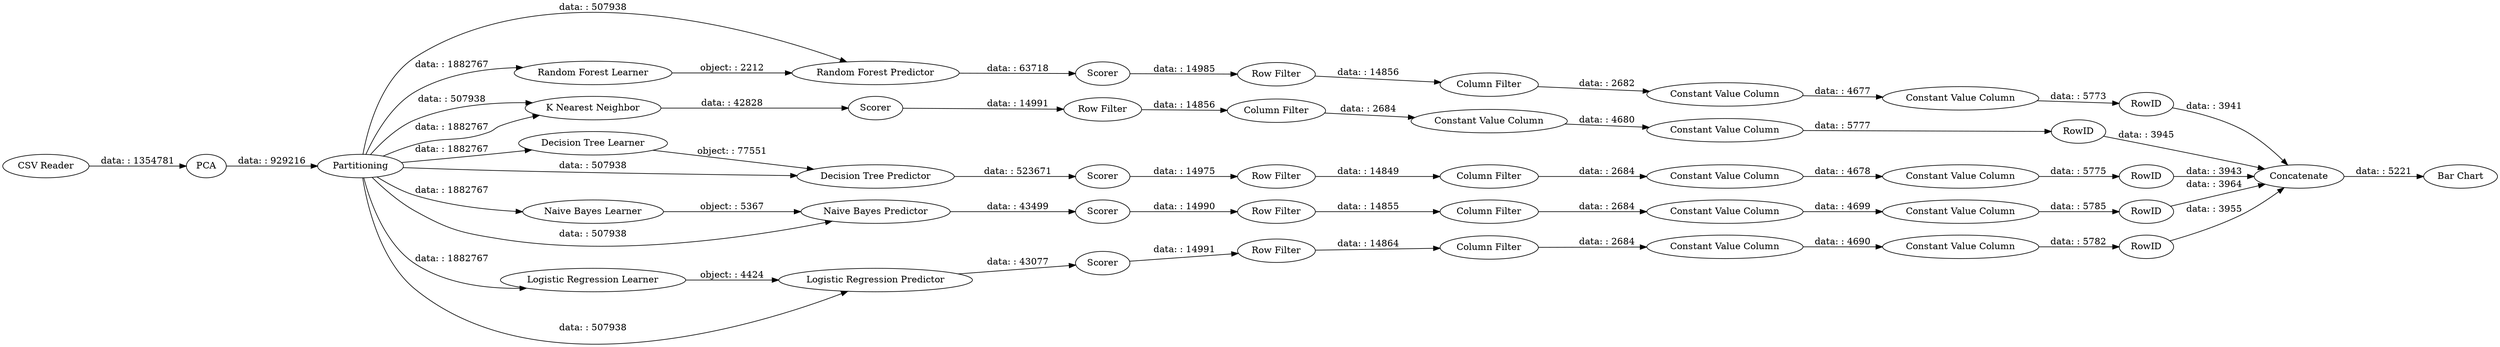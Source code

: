 digraph {
	"-9034904645102078584_18" [label=RowID]
	"-3233724282570842841_9" [label=PCA]
	"-3233724282570842841_6" [label="Random Forest Learner"]
	"-3233724282570842841_12" [label=Scorer]
	"-9034904645102078584_14" [label="Row Filter"]
	"-3233724282570842841_5" [label="Random Forest Predictor"]
	"-9034904645102078584_49" [label="Constant Value Column"]
	"-3233724282570842841_10" [label="Decision Tree Learner"]
	"-3233724282570842841_2" [label=Partitioning]
	"-8040609739986213820_37" [label="Constant Value Column"]
	"-8166721758220105006_45" [label="Constant Value Column"]
	"-8040609739986213820_38" [label="Constant Value Column"]
	"-8166721758220105006_47" [label="Column Filter"]
	"-3233724282570842841_22" [label="Naive Bayes Predictor"]
	"-3233724282570842841_1" [label="CSV Reader"]
	"-3233724282570842841_19" [label=Scorer]
	"-9034904645102078584_51" [label="Column Filter"]
	"-3233724282570842841_36" [label="Bar Chart"]
	"-8826101463201287476_41" [label="Constant Value Column"]
	"-9034904645102078584_50" [label="Constant Value Column"]
	"-3233724282570842841_16" [label="Logistic Regression Learner"]
	"-8826101463201287476_14" [label="Row Filter"]
	"-8040609739986213820_18" [label=RowID]
	"-3233724282570842841_20" [label="K Nearest Neighbor"]
	"-8040609739986213820_14" [label="Row Filter"]
	"-8166721758220105006_18" [label=RowID]
	"-8826101463201287476_43" [label="Column Filter"]
	"-9177418805146454160_54" [label="Constant Value Column"]
	"-8166721758220105006_46" [label="Constant Value Column"]
	"-8166721758220105006_14" [label="Row Filter"]
	"-9177418805146454160_53" [label="Constant Value Column"]
	"-3233724282570842841_8" [label=Scorer]
	"-8826101463201287476_18" [label=RowID]
	"-3233724282570842841_23" [label=Scorer]
	"-8826101463201287476_42" [label="Constant Value Column"]
	"-3233724282570842841_15" [label=Scorer]
	"-3233724282570842841_30" [label=Concatenate]
	"-3233724282570842841_17" [label="Logistic Regression Predictor"]
	"-8040609739986213820_39" [label="Column Filter"]
	"-9177418805146454160_18" [label=RowID]
	"-3233724282570842841_21" [label="Naive Bayes Learner"]
	"-9177418805146454160_14" [label="Row Filter"]
	"-9177418805146454160_55" [label="Column Filter"]
	"-3233724282570842841_11" [label="Decision Tree Predictor"]
	"-8166721758220105006_45" -> "-8166721758220105006_46" [label="data: : 4690"]
	"-3233724282570842841_20" -> "-3233724282570842841_19" [label="data: : 42828"]
	"-9177418805146454160_18" -> "-3233724282570842841_30" [label="data: : 3964"]
	"-3233724282570842841_6" -> "-3233724282570842841_5" [label="object: : 2212"]
	"-3233724282570842841_2" -> "-3233724282570842841_17" [label="data: : 507938"]
	"-8040609739986213820_37" -> "-8040609739986213820_38" [label="data: : 4678"]
	"-3233724282570842841_11" -> "-3233724282570842841_12" [label="data: : 523671"]
	"-8826101463201287476_41" -> "-8826101463201287476_42" [label="data: : 4677"]
	"-3233724282570842841_19" -> "-9034904645102078584_14" [label="data: : 14991"]
	"-8166721758220105006_47" -> "-8166721758220105006_45" [label="data: : 2684"]
	"-9177418805146454160_53" -> "-9177418805146454160_54" [label="data: : 4699"]
	"-3233724282570842841_5" -> "-3233724282570842841_8" [label="data: : 63718"]
	"-9034904645102078584_50" -> "-9034904645102078584_18" [label="data: : 5777"]
	"-3233724282570842841_2" -> "-3233724282570842841_21" [label="data: : 1882767"]
	"-3233724282570842841_1" -> "-3233724282570842841_9" [label="data: : 1354781"]
	"-3233724282570842841_21" -> "-3233724282570842841_22" [label="object: : 5367"]
	"-3233724282570842841_30" -> "-3233724282570842841_36" [label="data: : 5221"]
	"-3233724282570842841_2" -> "-3233724282570842841_20" [label="data: : 507938"]
	"-3233724282570842841_8" -> "-8826101463201287476_14" [label="data: : 14985"]
	"-9034904645102078584_14" -> "-9034904645102078584_51" [label="data: : 14856"]
	"-8166721758220105006_14" -> "-8166721758220105006_47" [label="data: : 14864"]
	"-3233724282570842841_2" -> "-3233724282570842841_10" [label="data: : 1882767"]
	"-3233724282570842841_15" -> "-8166721758220105006_14" [label="data: : 14991"]
	"-9177418805146454160_54" -> "-9177418805146454160_18" [label="data: : 5785"]
	"-3233724282570842841_2" -> "-3233724282570842841_5" [label="data: : 507938"]
	"-3233724282570842841_2" -> "-3233724282570842841_11" [label="data: : 507938"]
	"-9034904645102078584_18" -> "-3233724282570842841_30" [label="data: : 3945"]
	"-3233724282570842841_2" -> "-3233724282570842841_6" [label="data: : 1882767"]
	"-3233724282570842841_22" -> "-3233724282570842841_23" [label="data: : 43499"]
	"-8826101463201287476_43" -> "-8826101463201287476_41" [label="data: : 2682"]
	"-8040609739986213820_38" -> "-8040609739986213820_18" [label="data: : 5775"]
	"-8040609739986213820_39" -> "-8040609739986213820_37" [label="data: : 2684"]
	"-8166721758220105006_18" -> "-3233724282570842841_30" [label="data: : 3955"]
	"-3233724282570842841_12" -> "-8040609739986213820_14" [label="data: : 14975"]
	"-9034904645102078584_51" -> "-9034904645102078584_49" [label="data: : 2684"]
	"-3233724282570842841_16" -> "-3233724282570842841_17" [label="object: : 4424"]
	"-8166721758220105006_46" -> "-8166721758220105006_18" [label="data: : 5782"]
	"-3233724282570842841_23" -> "-9177418805146454160_14" [label="data: : 14990"]
	"-9177418805146454160_14" -> "-9177418805146454160_55" [label="data: : 14855"]
	"-9177418805146454160_55" -> "-9177418805146454160_53" [label="data: : 2684"]
	"-3233724282570842841_9" -> "-3233724282570842841_2" [label="data: : 929216"]
	"-3233724282570842841_2" -> "-3233724282570842841_16" [label="data: : 1882767"]
	"-8826101463201287476_42" -> "-8826101463201287476_18" [label="data: : 5773"]
	"-3233724282570842841_2" -> "-3233724282570842841_20" [label="data: : 1882767"]
	"-3233724282570842841_2" -> "-3233724282570842841_22" [label="data: : 507938"]
	"-3233724282570842841_17" -> "-3233724282570842841_15" [label="data: : 43077"]
	"-8826101463201287476_18" -> "-3233724282570842841_30" [label="data: : 3941"]
	"-8040609739986213820_14" -> "-8040609739986213820_39" [label="data: : 14849"]
	"-9034904645102078584_49" -> "-9034904645102078584_50" [label="data: : 4680"]
	"-8040609739986213820_18" -> "-3233724282570842841_30" [label="data: : 3943"]
	"-3233724282570842841_10" -> "-3233724282570842841_11" [label="object: : 77551"]
	"-8826101463201287476_14" -> "-8826101463201287476_43" [label="data: : 14856"]
	rankdir=LR
}
